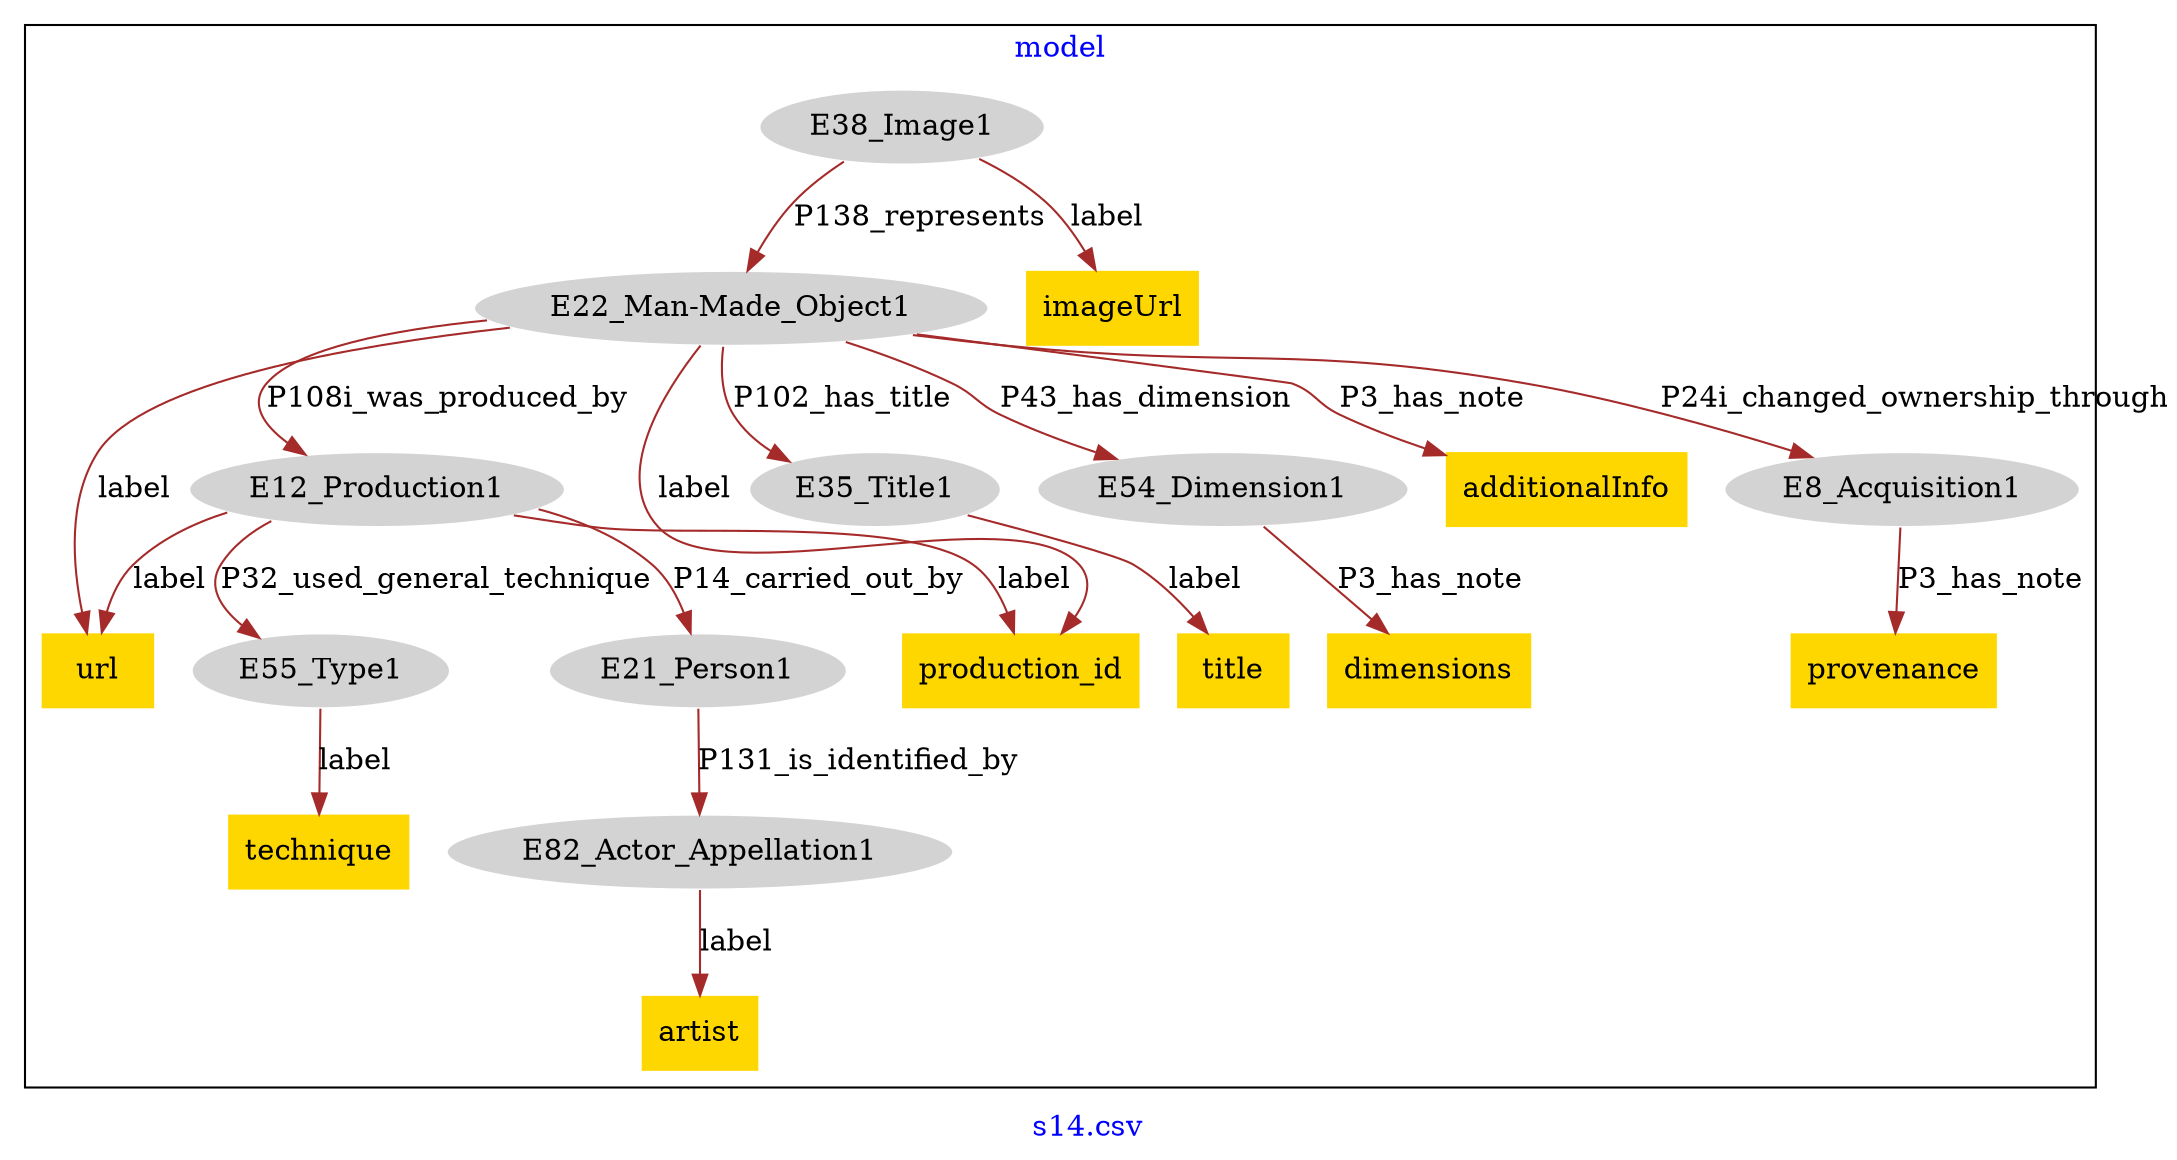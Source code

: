 digraph n0 {
fontcolor="blue"
remincross="true"
label="s14.csv"
subgraph cluster {
label="model"
n2[style="filled",color="white",fillcolor="lightgray",label="E12_Production1"];
n3[style="filled",color="white",fillcolor="lightgray",label="E21_Person1"];
n4[style="filled",color="white",fillcolor="lightgray",label="E55_Type1"];
n5[style="filled",color="white",fillcolor="lightgray",label="E82_Actor_Appellation1"];
n6[style="filled",color="white",fillcolor="lightgray",label="E22_Man-Made_Object1"];
n7[style="filled",color="white",fillcolor="lightgray",label="E35_Title1"];
n8[style="filled",color="white",fillcolor="lightgray",label="E54_Dimension1"];
n9[style="filled",color="white",fillcolor="lightgray",label="E8_Acquisition1"];
n10[style="filled",color="white",fillcolor="lightgray",label="E38_Image1"];
n11[shape="plaintext",style="filled",fillcolor="gold",label="artist"];
n12[shape="plaintext",style="filled",fillcolor="gold",label="dimensions"];
n13[shape="plaintext",style="filled",fillcolor="gold",label="url"];
n14[shape="plaintext",style="filled",fillcolor="gold",label="additionalInfo"];
n15[shape="plaintext",style="filled",fillcolor="gold",label="production_id"];
n16[shape="plaintext",style="filled",fillcolor="gold",label="provenance"];
n17[shape="plaintext",style="filled",fillcolor="gold",label="technique"];
n18[shape="plaintext",style="filled",fillcolor="gold",label="imageUrl"];
n19[shape="plaintext",style="filled",fillcolor="gold",label="title"];
}
n2 -> n3[color="brown",fontcolor="black",label="P14_carried_out_by"]
n2 -> n4[color="brown",fontcolor="black",label="P32_used_general_technique"]
n3 -> n5[color="brown",fontcolor="black",label="P131_is_identified_by"]
n6 -> n2[color="brown",fontcolor="black",label="P108i_was_produced_by"]
n6 -> n7[color="brown",fontcolor="black",label="P102_has_title"]
n6 -> n8[color="brown",fontcolor="black",label="P43_has_dimension"]
n6 -> n9[color="brown",fontcolor="black",label="P24i_changed_ownership_through"]
n10 -> n6[color="brown",fontcolor="black",label="P138_represents"]
n5 -> n11[color="brown",fontcolor="black",label="label"]
n8 -> n12[color="brown",fontcolor="black",label="P3_has_note"]
n6 -> n13[color="brown",fontcolor="black",label="label"]
n6 -> n14[color="brown",fontcolor="black",label="P3_has_note"]
n2 -> n15[color="brown",fontcolor="black",label="label"]
n9 -> n16[color="brown",fontcolor="black",label="P3_has_note"]
n4 -> n17[color="brown",fontcolor="black",label="label"]
n10 -> n18[color="brown",fontcolor="black",label="label"]
n7 -> n19[color="brown",fontcolor="black",label="label"]
n6 -> n15[color="brown",fontcolor="black",label="label"]
n2 -> n13[color="brown",fontcolor="black",label="label"]
}
